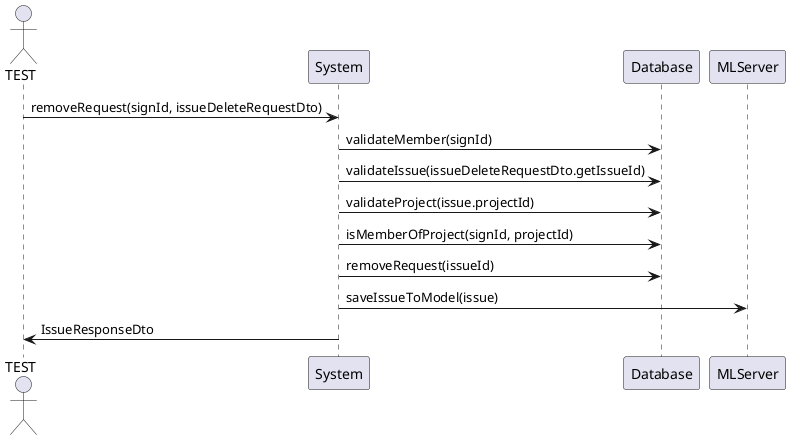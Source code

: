 @startuml
actor TEST
participant System
participant DBMS as "Database"

TEST -> System: removeRequest(signId, issueDeleteRequestDto)
System -> DBMS: validateMember(signId)
System -> DBMS: validateIssue(issueDeleteRequestDto.getIssueId)
System -> DBMS: validateProject(issue.projectId)
System -> DBMS: isMemberOfProject(signId, projectId)
System -> DBMS: removeRequest(issueId)
System -> MLServer: saveIssueToModel(issue)
System -> TEST: IssueResponseDto
@enduml
